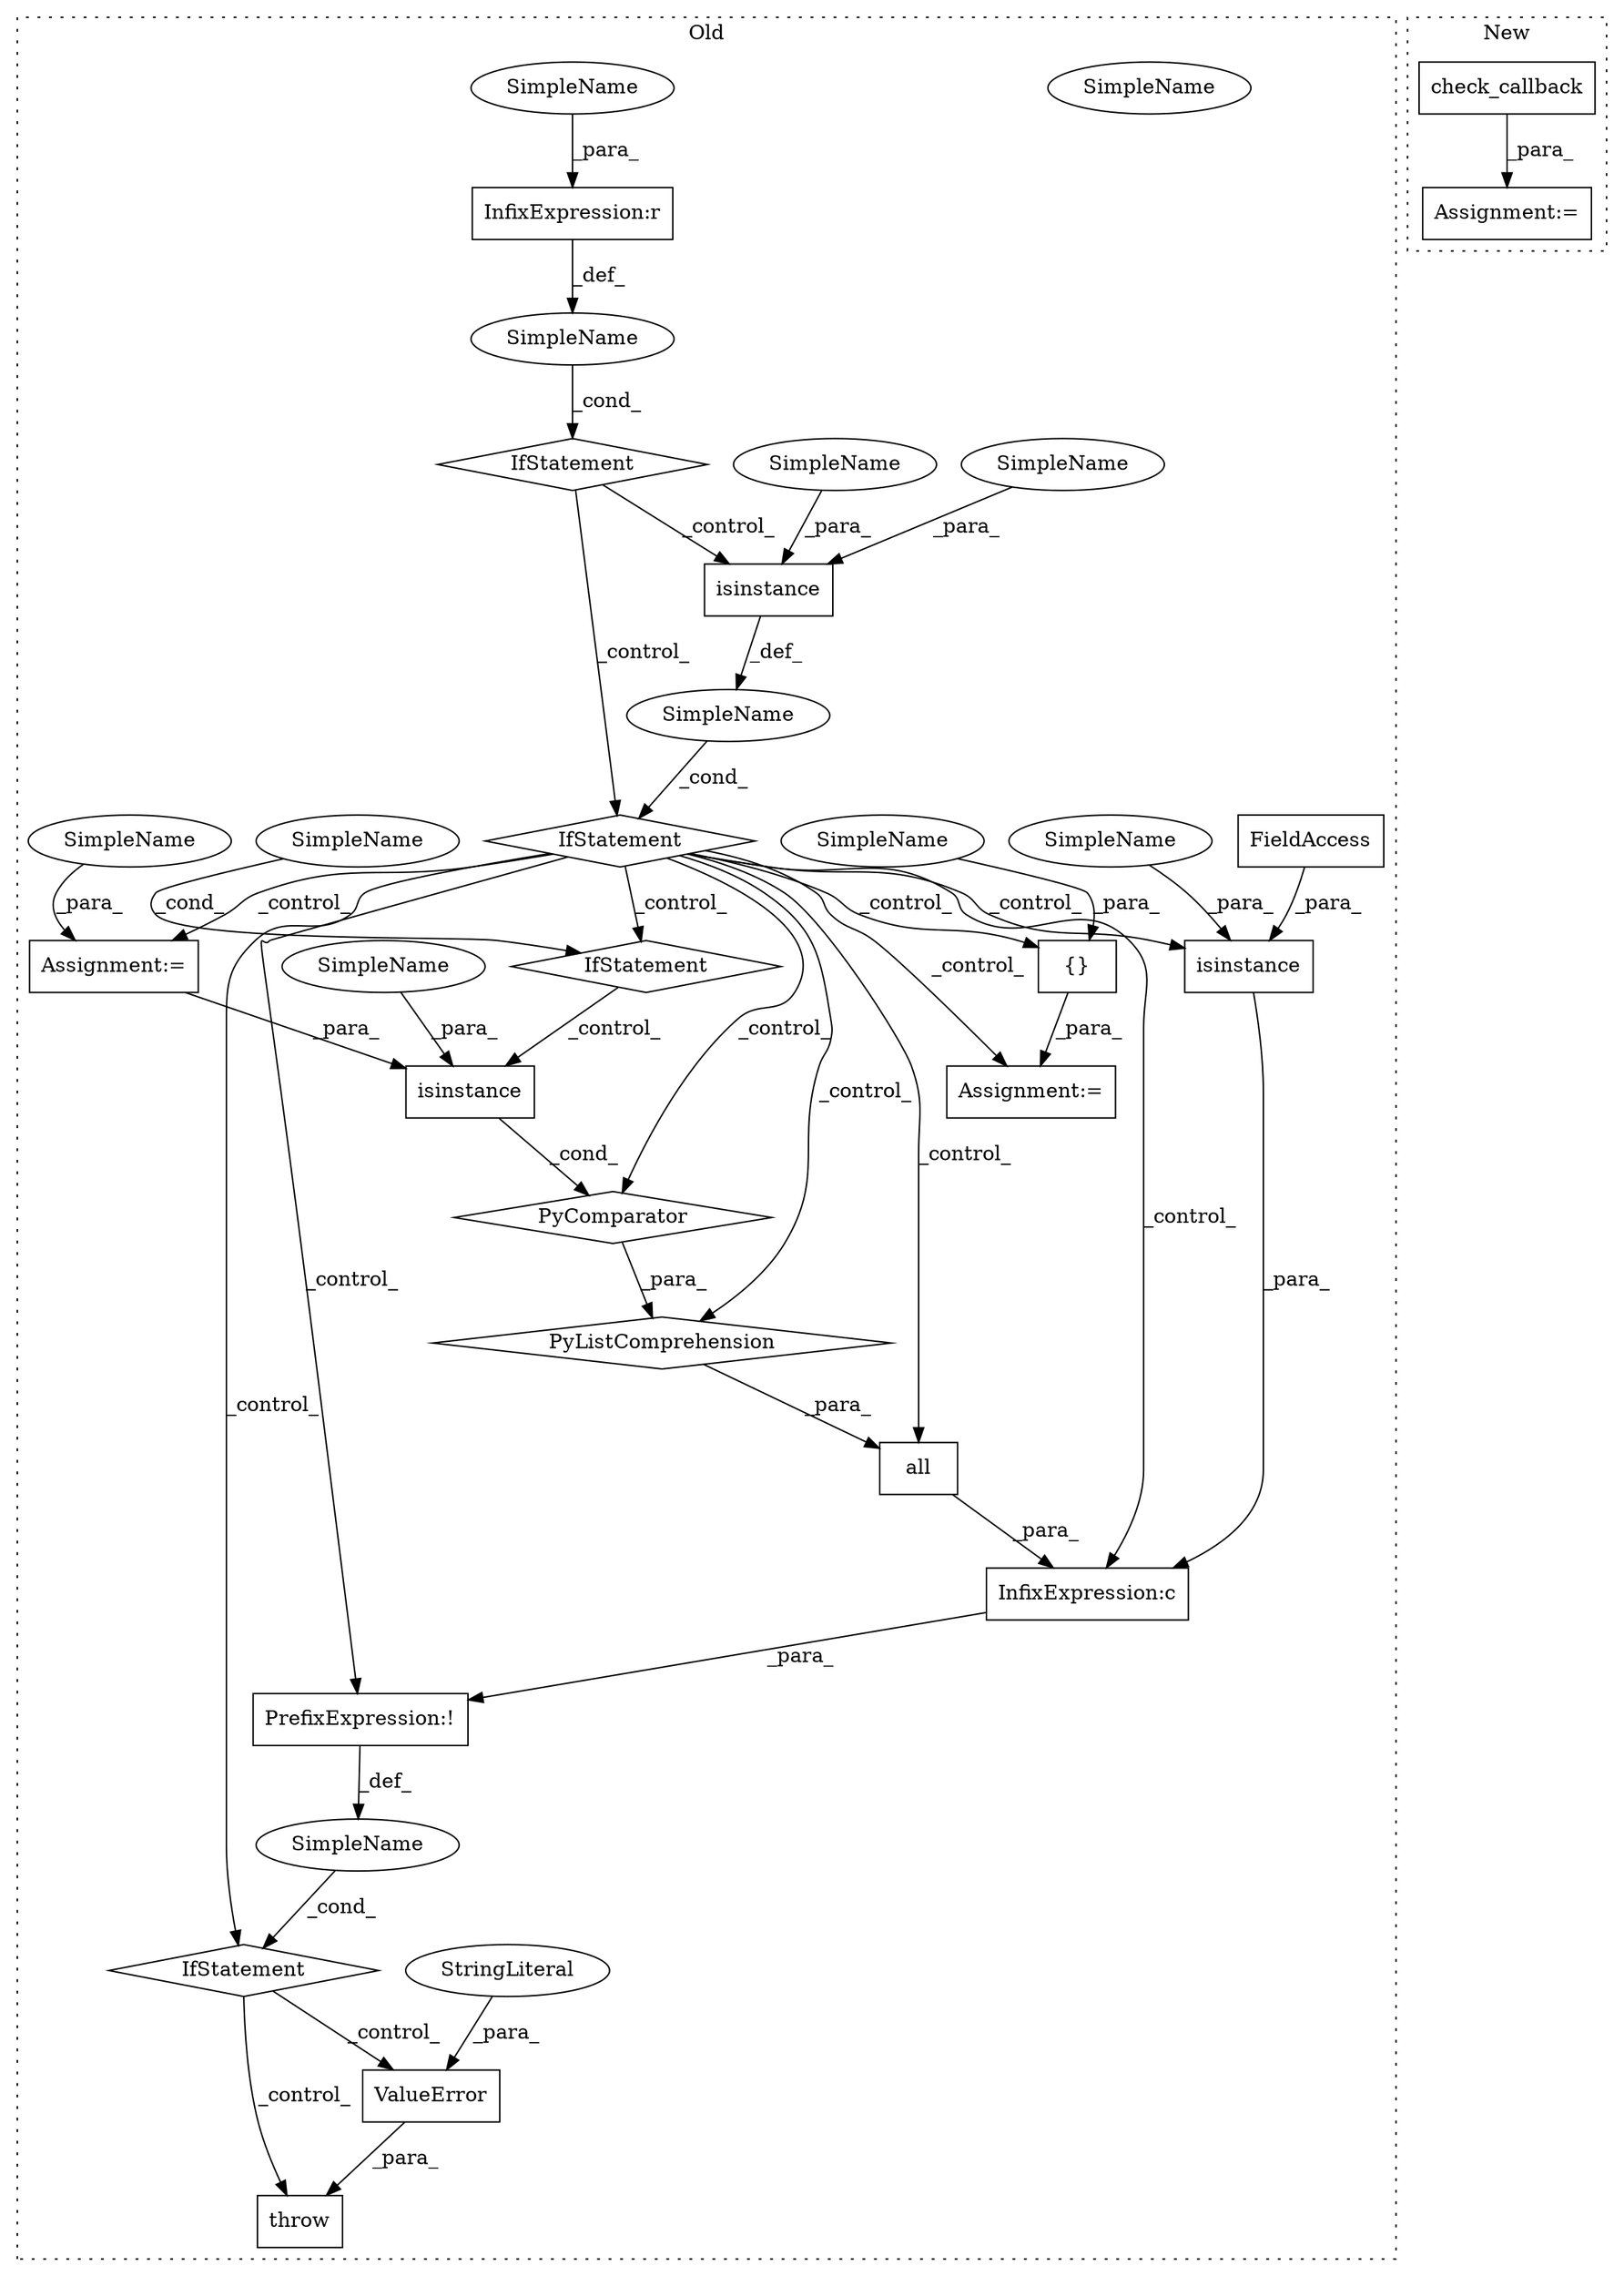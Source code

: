 digraph G {
subgraph cluster0 {
1 [label="isinstance" a="32" s="1916,1937" l="11,1" shape="box"];
3 [label="SimpleName" a="42" s="" l="" shape="ellipse"];
4 [label="InfixExpression:c" a="27" s="1895" l="4" shape="box"];
5 [label="all" a="32" s="1899,2034" l="17,-5" shape="box"];
6 [label="PrefixExpression:!" a="38" s="1868" l="1" shape="box"];
7 [label="PyComparator" a="113" s="2002" l="24" shape="diamond"];
8 [label="{}" a="4" s="1832,1841" l="1,1" shape="box"];
9 [label="InfixExpression:r" a="27" s="1751" l="4" shape="box"];
10 [label="throw" a="53" s="2042" l="6" shape="box"];
11 [label="SimpleName" a="42" s="2021" l="5" shape="ellipse"];
12 [label="IfStatement" a="25" s="2002" l="24" shape="diamond"];
13 [label="SimpleName" a="42" s="" l="" shape="ellipse"];
14 [label="IfStatement" a="25" s="1864,2030" l="4,2" shape="diamond"];
15 [label="IfStatement" a="25" s="1769,1802" l="4,2" shape="diamond"];
16 [label="IfStatement" a="25" s="1739,1759" l="4,2" shape="diamond"];
17 [label="ValueError" a="32" s="2048,2121" l="11,1" shape="box"];
18 [label="SimpleName" a="42" s="" l="" shape="ellipse"];
19 [label="isinstance" a="32" s="1870,1894" l="11,1" shape="box"];
20 [label="FieldAccess" a="22" s="1890" l="4" shape="box"];
21 [label="isinstance" a="32" s="1773,1801" l="11,1" shape="box"];
22 [label="Assignment:=" a="7" s="1822" l="1" shape="box"];
23 [label="StringLiteral" a="45" s="2059" l="62" shape="ellipse"];
25 [label="PyListComprehension" a="109" s="1916" l="118" shape="diamond"];
26 [label="Assignment:=" a="7" s="2002" l="24" shape="box"];
27 [label="SimpleName" a="42" s="1793" l="8" shape="ellipse"];
28 [label="SimpleName" a="42" s="1929" l="8" shape="ellipse"];
29 [label="SimpleName" a="42" s="2021" l="5" shape="ellipse"];
30 [label="SimpleName" a="42" s="1784" l="8" shape="ellipse"];
31 [label="SimpleName" a="42" s="1881" l="8" shape="ellipse"];
32 [label="SimpleName" a="42" s="1743" l="8" shape="ellipse"];
33 [label="SimpleName" a="42" s="1833" l="8" shape="ellipse"];
34 [label="SimpleName" a="42" s="2009" l="8" shape="ellipse"];
label = "Old";
style="dotted";
}
subgraph cluster1 {
2 [label="check_callback" a="32" s="1730,1753" l="15,1" shape="box"];
24 [label="Assignment:=" a="7" s="1729" l="1" shape="box"];
label = "New";
style="dotted";
}
1 -> 7 [label="_cond_"];
2 -> 24 [label="_para_"];
3 -> 15 [label="_cond_"];
4 -> 6 [label="_para_"];
5 -> 4 [label="_para_"];
6 -> 13 [label="_def_"];
7 -> 25 [label="_para_"];
8 -> 22 [label="_para_"];
9 -> 18 [label="_def_"];
12 -> 1 [label="_control_"];
13 -> 14 [label="_cond_"];
14 -> 17 [label="_control_"];
14 -> 10 [label="_control_"];
15 -> 6 [label="_control_"];
15 -> 4 [label="_control_"];
15 -> 22 [label="_control_"];
15 -> 12 [label="_control_"];
15 -> 25 [label="_control_"];
15 -> 5 [label="_control_"];
15 -> 14 [label="_control_"];
15 -> 26 [label="_control_"];
15 -> 19 [label="_control_"];
15 -> 8 [label="_control_"];
15 -> 7 [label="_control_"];
16 -> 21 [label="_control_"];
16 -> 15 [label="_control_"];
17 -> 10 [label="_para_"];
18 -> 16 [label="_cond_"];
19 -> 4 [label="_para_"];
20 -> 19 [label="_para_"];
21 -> 3 [label="_def_"];
23 -> 17 [label="_para_"];
25 -> 5 [label="_para_"];
26 -> 1 [label="_para_"];
27 -> 21 [label="_para_"];
28 -> 1 [label="_para_"];
29 -> 12 [label="_cond_"];
30 -> 21 [label="_para_"];
31 -> 19 [label="_para_"];
32 -> 9 [label="_para_"];
33 -> 8 [label="_para_"];
34 -> 26 [label="_para_"];
}